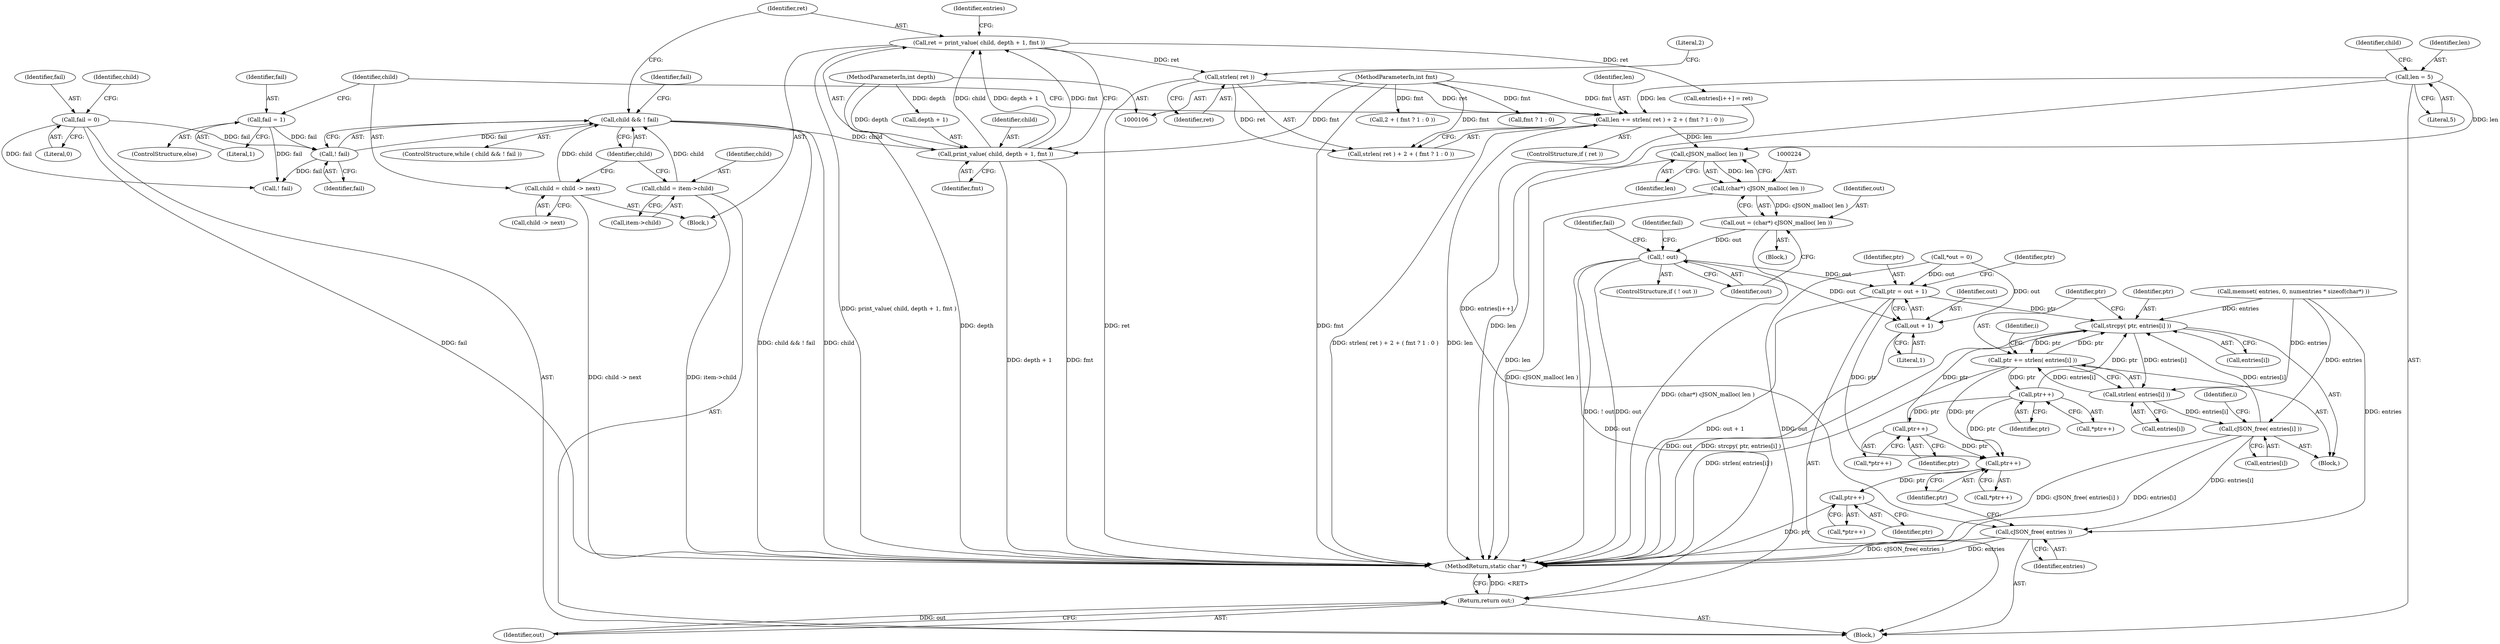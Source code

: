 digraph "1_iperf_91f2fa59e8ed80dfbf400add0164ee0e508e412a_40@API" {
"1000225" [label="(Call,cJSON_malloc( len ))"];
"1000119" [label="(Call,len = 5)"];
"1000197" [label="(Call,len += strlen( ret ) + 2 + ( fmt ? 1 : 0 ))"];
"1000200" [label="(Call,strlen( ret ))"];
"1000181" [label="(Call,ret = print_value( child, depth + 1, fmt ))"];
"1000183" [label="(Call,print_value( child, depth + 1, fmt ))"];
"1000176" [label="(Call,child && ! fail)"];
"1000212" [label="(Call,child = child -> next)"];
"1000170" [label="(Call,child = item->child)"];
"1000178" [label="(Call,! fail)"];
"1000209" [label="(Call,fail = 1)"];
"1000137" [label="(Call,fail = 0)"];
"1000108" [label="(MethodParameterIn,int depth)"];
"1000109" [label="(MethodParameterIn,int fmt)"];
"1000223" [label="(Call,(char*) cJSON_malloc( len ))"];
"1000221" [label="(Call,out = (char*) cJSON_malloc( len ))"];
"1000228" [label="(Call,! out)"];
"1000261" [label="(Call,ptr = out + 1)"];
"1000280" [label="(Call,strcpy( ptr, entries[i] ))"];
"1000285" [label="(Call,ptr += strlen( entries[i] ))"];
"1000300" [label="(Call,ptr++)"];
"1000307" [label="(Call,ptr++)"];
"1000322" [label="(Call,ptr++)"];
"1000327" [label="(Call,ptr++)"];
"1000287" [label="(Call,strlen( entries[i] ))"];
"1000314" [label="(Call,cJSON_free( entries[i] ))"];
"1000318" [label="(Call,cJSON_free( entries ))"];
"1000263" [label="(Call,out + 1)"];
"1000330" [label="(Return,return out;)"];
"1000195" [label="(ControlStructure,if ( ret ))"];
"1000204" [label="(Call,fmt ? 1 : 0)"];
"1000110" [label="(Block,)"];
"1000225" [label="(Call,cJSON_malloc( len ))"];
"1000172" [label="(Call,item->child)"];
"1000281" [label="(Identifier,ptr)"];
"1000178" [label="(Call,! fail)"];
"1000113" [label="(Call,*out = 0)"];
"1000234" [label="(Identifier,fail)"];
"1000268" [label="(Identifier,ptr)"];
"1000180" [label="(Block,)"];
"1000314" [label="(Call,cJSON_free( entries[i] ))"];
"1000219" [label="(Identifier,fail)"];
"1000175" [label="(ControlStructure,while ( child && ! fail ))"];
"1000198" [label="(Identifier,len)"];
"1000176" [label="(Call,child && ! fail)"];
"1000137" [label="(Call,fail = 0)"];
"1000263" [label="(Call,out + 1)"];
"1000280" [label="(Call,strcpy( ptr, entries[i] ))"];
"1000212" [label="(Call,child = child -> next)"];
"1000188" [label="(Identifier,fmt)"];
"1000181" [label="(Call,ret = print_value( child, depth + 1, fmt ))"];
"1000321" [label="(Call,*ptr++)"];
"1000262" [label="(Identifier,ptr)"];
"1000226" [label="(Identifier,len)"];
"1000285" [label="(Call,ptr += strlen( entries[i] ))"];
"1000182" [label="(Identifier,ret)"];
"1000331" [label="(Identifier,out)"];
"1000222" [label="(Identifier,out)"];
"1000279" [label="(Block,)"];
"1000121" [label="(Literal,5)"];
"1000319" [label="(Identifier,entries)"];
"1000326" [label="(Call,*ptr++)"];
"1000177" [label="(Identifier,child)"];
"1000220" [label="(Block,)"];
"1000286" [label="(Identifier,ptr)"];
"1000227" [label="(ControlStructure,if ( ! out ))"];
"1000315" [label="(Call,entries[i])"];
"1000139" [label="(Literal,0)"];
"1000163" [label="(Call,memset( entries, 0, numentries * sizeof(char*) ))"];
"1000108" [label="(MethodParameterIn,int depth)"];
"1000203" [label="(Literal,2)"];
"1000328" [label="(Identifier,ptr)"];
"1000191" [label="(Identifier,entries)"];
"1000327" [label="(Call,ptr++)"];
"1000332" [label="(MethodReturn,static char *)"];
"1000278" [label="(Identifier,i)"];
"1000318" [label="(Call,cJSON_free( entries ))"];
"1000228" [label="(Call,! out)"];
"1000124" [label="(Identifier,child)"];
"1000282" [label="(Call,entries[i])"];
"1000218" [label="(Call,! fail)"];
"1000221" [label="(Call,out = (char*) cJSON_malloc( len ))"];
"1000171" [label="(Identifier,child)"];
"1000308" [label="(Identifier,ptr)"];
"1000200" [label="(Call,strlen( ret ))"];
"1000209" [label="(Call,fail = 1)"];
"1000261" [label="(Call,ptr = out + 1)"];
"1000214" [label="(Call,child -> next)"];
"1000197" [label="(Call,len += strlen( ret ) + 2 + ( fmt ? 1 : 0 ))"];
"1000307" [label="(Call,ptr++)"];
"1000119" [label="(Call,len = 5)"];
"1000120" [label="(Identifier,len)"];
"1000184" [label="(Identifier,child)"];
"1000264" [label="(Identifier,out)"];
"1000229" [label="(Identifier,out)"];
"1000300" [label="(Call,ptr++)"];
"1000170" [label="(Call,child = item->child)"];
"1000293" [label="(Identifier,i)"];
"1000306" [label="(Call,*ptr++)"];
"1000138" [label="(Identifier,fail)"];
"1000301" [label="(Identifier,ptr)"];
"1000223" [label="(Call,(char*) cJSON_malloc( len ))"];
"1000208" [label="(ControlStructure,else)"];
"1000322" [label="(Call,ptr++)"];
"1000185" [label="(Call,depth + 1)"];
"1000330" [label="(Return,return out;)"];
"1000211" [label="(Literal,1)"];
"1000179" [label="(Identifier,fail)"];
"1000183" [label="(Call,print_value( child, depth + 1, fmt ))"];
"1000231" [label="(Identifier,fail)"];
"1000201" [label="(Identifier,ret)"];
"1000299" [label="(Call,*ptr++)"];
"1000265" [label="(Literal,1)"];
"1000202" [label="(Call,2 + ( fmt ? 1 : 0 ))"];
"1000199" [label="(Call,strlen( ret ) + 2 + ( fmt ? 1 : 0 ))"];
"1000323" [label="(Identifier,ptr)"];
"1000210" [label="(Identifier,fail)"];
"1000213" [label="(Identifier,child)"];
"1000109" [label="(MethodParameterIn,int fmt)"];
"1000141" [label="(Identifier,child)"];
"1000189" [label="(Call,entries[i++] = ret)"];
"1000287" [label="(Call,strlen( entries[i] ))"];
"1000288" [label="(Call,entries[i])"];
"1000225" -> "1000223"  [label="AST: "];
"1000225" -> "1000226"  [label="CFG: "];
"1000226" -> "1000225"  [label="AST: "];
"1000223" -> "1000225"  [label="CFG: "];
"1000225" -> "1000332"  [label="DDG: len"];
"1000225" -> "1000223"  [label="DDG: len"];
"1000119" -> "1000225"  [label="DDG: len"];
"1000197" -> "1000225"  [label="DDG: len"];
"1000119" -> "1000110"  [label="AST: "];
"1000119" -> "1000121"  [label="CFG: "];
"1000120" -> "1000119"  [label="AST: "];
"1000121" -> "1000119"  [label="AST: "];
"1000124" -> "1000119"  [label="CFG: "];
"1000119" -> "1000332"  [label="DDG: len"];
"1000119" -> "1000197"  [label="DDG: len"];
"1000197" -> "1000195"  [label="AST: "];
"1000197" -> "1000199"  [label="CFG: "];
"1000198" -> "1000197"  [label="AST: "];
"1000199" -> "1000197"  [label="AST: "];
"1000213" -> "1000197"  [label="CFG: "];
"1000197" -> "1000332"  [label="DDG: strlen( ret ) + 2 + ( fmt ? 1 : 0 )"];
"1000197" -> "1000332"  [label="DDG: len"];
"1000200" -> "1000197"  [label="DDG: ret"];
"1000109" -> "1000197"  [label="DDG: fmt"];
"1000200" -> "1000199"  [label="AST: "];
"1000200" -> "1000201"  [label="CFG: "];
"1000201" -> "1000200"  [label="AST: "];
"1000203" -> "1000200"  [label="CFG: "];
"1000200" -> "1000332"  [label="DDG: ret"];
"1000200" -> "1000199"  [label="DDG: ret"];
"1000181" -> "1000200"  [label="DDG: ret"];
"1000181" -> "1000180"  [label="AST: "];
"1000181" -> "1000183"  [label="CFG: "];
"1000182" -> "1000181"  [label="AST: "];
"1000183" -> "1000181"  [label="AST: "];
"1000191" -> "1000181"  [label="CFG: "];
"1000181" -> "1000332"  [label="DDG: print_value( child, depth + 1, fmt )"];
"1000183" -> "1000181"  [label="DDG: child"];
"1000183" -> "1000181"  [label="DDG: depth + 1"];
"1000183" -> "1000181"  [label="DDG: fmt"];
"1000181" -> "1000189"  [label="DDG: ret"];
"1000183" -> "1000188"  [label="CFG: "];
"1000184" -> "1000183"  [label="AST: "];
"1000185" -> "1000183"  [label="AST: "];
"1000188" -> "1000183"  [label="AST: "];
"1000183" -> "1000332"  [label="DDG: depth + 1"];
"1000183" -> "1000332"  [label="DDG: fmt"];
"1000176" -> "1000183"  [label="DDG: child"];
"1000108" -> "1000183"  [label="DDG: depth"];
"1000109" -> "1000183"  [label="DDG: fmt"];
"1000176" -> "1000175"  [label="AST: "];
"1000176" -> "1000177"  [label="CFG: "];
"1000176" -> "1000178"  [label="CFG: "];
"1000177" -> "1000176"  [label="AST: "];
"1000178" -> "1000176"  [label="AST: "];
"1000182" -> "1000176"  [label="CFG: "];
"1000219" -> "1000176"  [label="CFG: "];
"1000176" -> "1000332"  [label="DDG: child && ! fail"];
"1000176" -> "1000332"  [label="DDG: child"];
"1000212" -> "1000176"  [label="DDG: child"];
"1000170" -> "1000176"  [label="DDG: child"];
"1000178" -> "1000176"  [label="DDG: fail"];
"1000212" -> "1000180"  [label="AST: "];
"1000212" -> "1000214"  [label="CFG: "];
"1000213" -> "1000212"  [label="AST: "];
"1000214" -> "1000212"  [label="AST: "];
"1000177" -> "1000212"  [label="CFG: "];
"1000212" -> "1000332"  [label="DDG: child -> next"];
"1000170" -> "1000110"  [label="AST: "];
"1000170" -> "1000172"  [label="CFG: "];
"1000171" -> "1000170"  [label="AST: "];
"1000172" -> "1000170"  [label="AST: "];
"1000177" -> "1000170"  [label="CFG: "];
"1000170" -> "1000332"  [label="DDG: item->child"];
"1000178" -> "1000179"  [label="CFG: "];
"1000179" -> "1000178"  [label="AST: "];
"1000209" -> "1000178"  [label="DDG: fail"];
"1000137" -> "1000178"  [label="DDG: fail"];
"1000178" -> "1000218"  [label="DDG: fail"];
"1000209" -> "1000208"  [label="AST: "];
"1000209" -> "1000211"  [label="CFG: "];
"1000210" -> "1000209"  [label="AST: "];
"1000211" -> "1000209"  [label="AST: "];
"1000213" -> "1000209"  [label="CFG: "];
"1000209" -> "1000218"  [label="DDG: fail"];
"1000137" -> "1000110"  [label="AST: "];
"1000137" -> "1000139"  [label="CFG: "];
"1000138" -> "1000137"  [label="AST: "];
"1000139" -> "1000137"  [label="AST: "];
"1000141" -> "1000137"  [label="CFG: "];
"1000137" -> "1000332"  [label="DDG: fail"];
"1000137" -> "1000218"  [label="DDG: fail"];
"1000108" -> "1000106"  [label="AST: "];
"1000108" -> "1000332"  [label="DDG: depth"];
"1000108" -> "1000185"  [label="DDG: depth"];
"1000109" -> "1000106"  [label="AST: "];
"1000109" -> "1000332"  [label="DDG: fmt"];
"1000109" -> "1000199"  [label="DDG: fmt"];
"1000109" -> "1000202"  [label="DDG: fmt"];
"1000109" -> "1000204"  [label="DDG: fmt"];
"1000223" -> "1000221"  [label="AST: "];
"1000224" -> "1000223"  [label="AST: "];
"1000221" -> "1000223"  [label="CFG: "];
"1000223" -> "1000332"  [label="DDG: cJSON_malloc( len )"];
"1000223" -> "1000221"  [label="DDG: cJSON_malloc( len )"];
"1000221" -> "1000220"  [label="AST: "];
"1000222" -> "1000221"  [label="AST: "];
"1000229" -> "1000221"  [label="CFG: "];
"1000221" -> "1000332"  [label="DDG: (char*) cJSON_malloc( len )"];
"1000221" -> "1000228"  [label="DDG: out"];
"1000228" -> "1000227"  [label="AST: "];
"1000228" -> "1000229"  [label="CFG: "];
"1000229" -> "1000228"  [label="AST: "];
"1000231" -> "1000228"  [label="CFG: "];
"1000234" -> "1000228"  [label="CFG: "];
"1000228" -> "1000332"  [label="DDG: ! out"];
"1000228" -> "1000332"  [label="DDG: out"];
"1000228" -> "1000261"  [label="DDG: out"];
"1000228" -> "1000263"  [label="DDG: out"];
"1000228" -> "1000330"  [label="DDG: out"];
"1000261" -> "1000110"  [label="AST: "];
"1000261" -> "1000263"  [label="CFG: "];
"1000262" -> "1000261"  [label="AST: "];
"1000263" -> "1000261"  [label="AST: "];
"1000268" -> "1000261"  [label="CFG: "];
"1000261" -> "1000332"  [label="DDG: out + 1"];
"1000113" -> "1000261"  [label="DDG: out"];
"1000261" -> "1000280"  [label="DDG: ptr"];
"1000261" -> "1000322"  [label="DDG: ptr"];
"1000280" -> "1000279"  [label="AST: "];
"1000280" -> "1000282"  [label="CFG: "];
"1000281" -> "1000280"  [label="AST: "];
"1000282" -> "1000280"  [label="AST: "];
"1000286" -> "1000280"  [label="CFG: "];
"1000280" -> "1000332"  [label="DDG: strcpy( ptr, entries[i] )"];
"1000285" -> "1000280"  [label="DDG: ptr"];
"1000300" -> "1000280"  [label="DDG: ptr"];
"1000307" -> "1000280"  [label="DDG: ptr"];
"1000163" -> "1000280"  [label="DDG: entries"];
"1000314" -> "1000280"  [label="DDG: entries[i]"];
"1000280" -> "1000285"  [label="DDG: ptr"];
"1000280" -> "1000287"  [label="DDG: entries[i]"];
"1000285" -> "1000279"  [label="AST: "];
"1000285" -> "1000287"  [label="CFG: "];
"1000286" -> "1000285"  [label="AST: "];
"1000287" -> "1000285"  [label="AST: "];
"1000293" -> "1000285"  [label="CFG: "];
"1000285" -> "1000332"  [label="DDG: strlen( entries[i] )"];
"1000287" -> "1000285"  [label="DDG: entries[i]"];
"1000285" -> "1000300"  [label="DDG: ptr"];
"1000285" -> "1000322"  [label="DDG: ptr"];
"1000300" -> "1000299"  [label="AST: "];
"1000300" -> "1000301"  [label="CFG: "];
"1000301" -> "1000300"  [label="AST: "];
"1000299" -> "1000300"  [label="CFG: "];
"1000300" -> "1000307"  [label="DDG: ptr"];
"1000300" -> "1000322"  [label="DDG: ptr"];
"1000307" -> "1000306"  [label="AST: "];
"1000307" -> "1000308"  [label="CFG: "];
"1000308" -> "1000307"  [label="AST: "];
"1000306" -> "1000307"  [label="CFG: "];
"1000307" -> "1000322"  [label="DDG: ptr"];
"1000322" -> "1000321"  [label="AST: "];
"1000322" -> "1000323"  [label="CFG: "];
"1000323" -> "1000322"  [label="AST: "];
"1000321" -> "1000322"  [label="CFG: "];
"1000322" -> "1000327"  [label="DDG: ptr"];
"1000327" -> "1000326"  [label="AST: "];
"1000327" -> "1000328"  [label="CFG: "];
"1000328" -> "1000327"  [label="AST: "];
"1000326" -> "1000327"  [label="CFG: "];
"1000327" -> "1000332"  [label="DDG: ptr"];
"1000287" -> "1000288"  [label="CFG: "];
"1000288" -> "1000287"  [label="AST: "];
"1000163" -> "1000287"  [label="DDG: entries"];
"1000287" -> "1000314"  [label="DDG: entries[i]"];
"1000314" -> "1000279"  [label="AST: "];
"1000314" -> "1000315"  [label="CFG: "];
"1000315" -> "1000314"  [label="AST: "];
"1000278" -> "1000314"  [label="CFG: "];
"1000314" -> "1000332"  [label="DDG: entries[i]"];
"1000314" -> "1000332"  [label="DDG: cJSON_free( entries[i] )"];
"1000163" -> "1000314"  [label="DDG: entries"];
"1000314" -> "1000318"  [label="DDG: entries[i]"];
"1000318" -> "1000110"  [label="AST: "];
"1000318" -> "1000319"  [label="CFG: "];
"1000319" -> "1000318"  [label="AST: "];
"1000323" -> "1000318"  [label="CFG: "];
"1000318" -> "1000332"  [label="DDG: cJSON_free( entries )"];
"1000318" -> "1000332"  [label="DDG: entries"];
"1000163" -> "1000318"  [label="DDG: entries"];
"1000189" -> "1000318"  [label="DDG: entries[i++]"];
"1000263" -> "1000265"  [label="CFG: "];
"1000264" -> "1000263"  [label="AST: "];
"1000265" -> "1000263"  [label="AST: "];
"1000263" -> "1000332"  [label="DDG: out"];
"1000113" -> "1000263"  [label="DDG: out"];
"1000330" -> "1000110"  [label="AST: "];
"1000330" -> "1000331"  [label="CFG: "];
"1000331" -> "1000330"  [label="AST: "];
"1000332" -> "1000330"  [label="CFG: "];
"1000330" -> "1000332"  [label="DDG: <RET>"];
"1000331" -> "1000330"  [label="DDG: out"];
"1000113" -> "1000330"  [label="DDG: out"];
}
